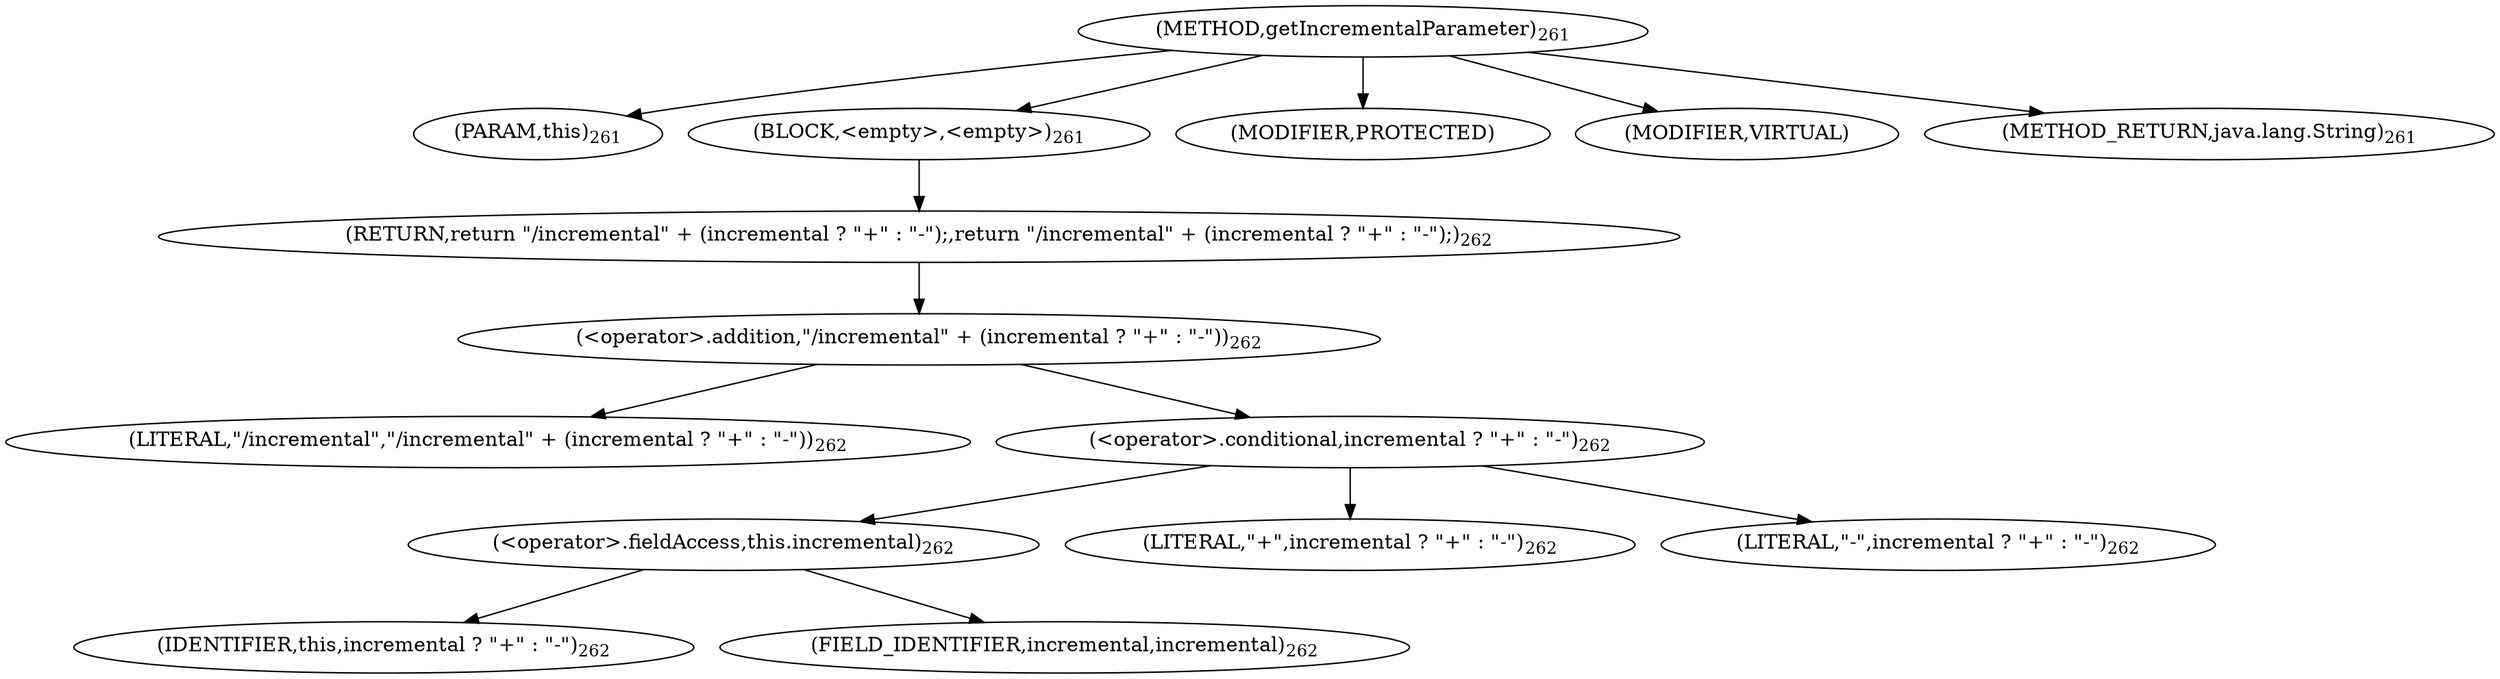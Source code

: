 digraph "getIncrementalParameter" {  
"255" [label = <(METHOD,getIncrementalParameter)<SUB>261</SUB>> ]
"256" [label = <(PARAM,this)<SUB>261</SUB>> ]
"257" [label = <(BLOCK,&lt;empty&gt;,&lt;empty&gt;)<SUB>261</SUB>> ]
"258" [label = <(RETURN,return &quot;/incremental&quot; + (incremental ? &quot;+&quot; : &quot;-&quot;);,return &quot;/incremental&quot; + (incremental ? &quot;+&quot; : &quot;-&quot;);)<SUB>262</SUB>> ]
"259" [label = <(&lt;operator&gt;.addition,&quot;/incremental&quot; + (incremental ? &quot;+&quot; : &quot;-&quot;))<SUB>262</SUB>> ]
"260" [label = <(LITERAL,&quot;/incremental&quot;,&quot;/incremental&quot; + (incremental ? &quot;+&quot; : &quot;-&quot;))<SUB>262</SUB>> ]
"261" [label = <(&lt;operator&gt;.conditional,incremental ? &quot;+&quot; : &quot;-&quot;)<SUB>262</SUB>> ]
"262" [label = <(&lt;operator&gt;.fieldAccess,this.incremental)<SUB>262</SUB>> ]
"263" [label = <(IDENTIFIER,this,incremental ? &quot;+&quot; : &quot;-&quot;)<SUB>262</SUB>> ]
"264" [label = <(FIELD_IDENTIFIER,incremental,incremental)<SUB>262</SUB>> ]
"265" [label = <(LITERAL,&quot;+&quot;,incremental ? &quot;+&quot; : &quot;-&quot;)<SUB>262</SUB>> ]
"266" [label = <(LITERAL,&quot;-&quot;,incremental ? &quot;+&quot; : &quot;-&quot;)<SUB>262</SUB>> ]
"267" [label = <(MODIFIER,PROTECTED)> ]
"268" [label = <(MODIFIER,VIRTUAL)> ]
"269" [label = <(METHOD_RETURN,java.lang.String)<SUB>261</SUB>> ]
  "255" -> "256" 
  "255" -> "257" 
  "255" -> "267" 
  "255" -> "268" 
  "255" -> "269" 
  "257" -> "258" 
  "258" -> "259" 
  "259" -> "260" 
  "259" -> "261" 
  "261" -> "262" 
  "261" -> "265" 
  "261" -> "266" 
  "262" -> "263" 
  "262" -> "264" 
}
